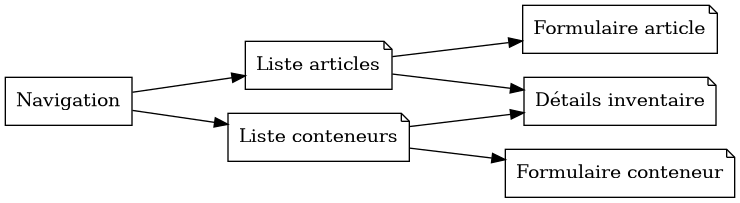 @startdot navigation
digraph g {
  graph [rankdir=LR,
         ranksep=1];
  node [shape = note];

  navigation [label="Navigation", shape=rectangle];
  item_form [label="Formulaire article"];
  container_form [label="Formulaire conteneur"];
  item_list [label="Liste articles"];
  container_list [label="Liste conteneurs"];
  inventory_details [label="Détails inventaire"];

  navigation -> item_list;
  item_list -> item_form;
  navigation -> container_list;
  container_list -> container_form;
  item_list -> inventory_details;
  container_list -> inventory_details;
}
@enddot
